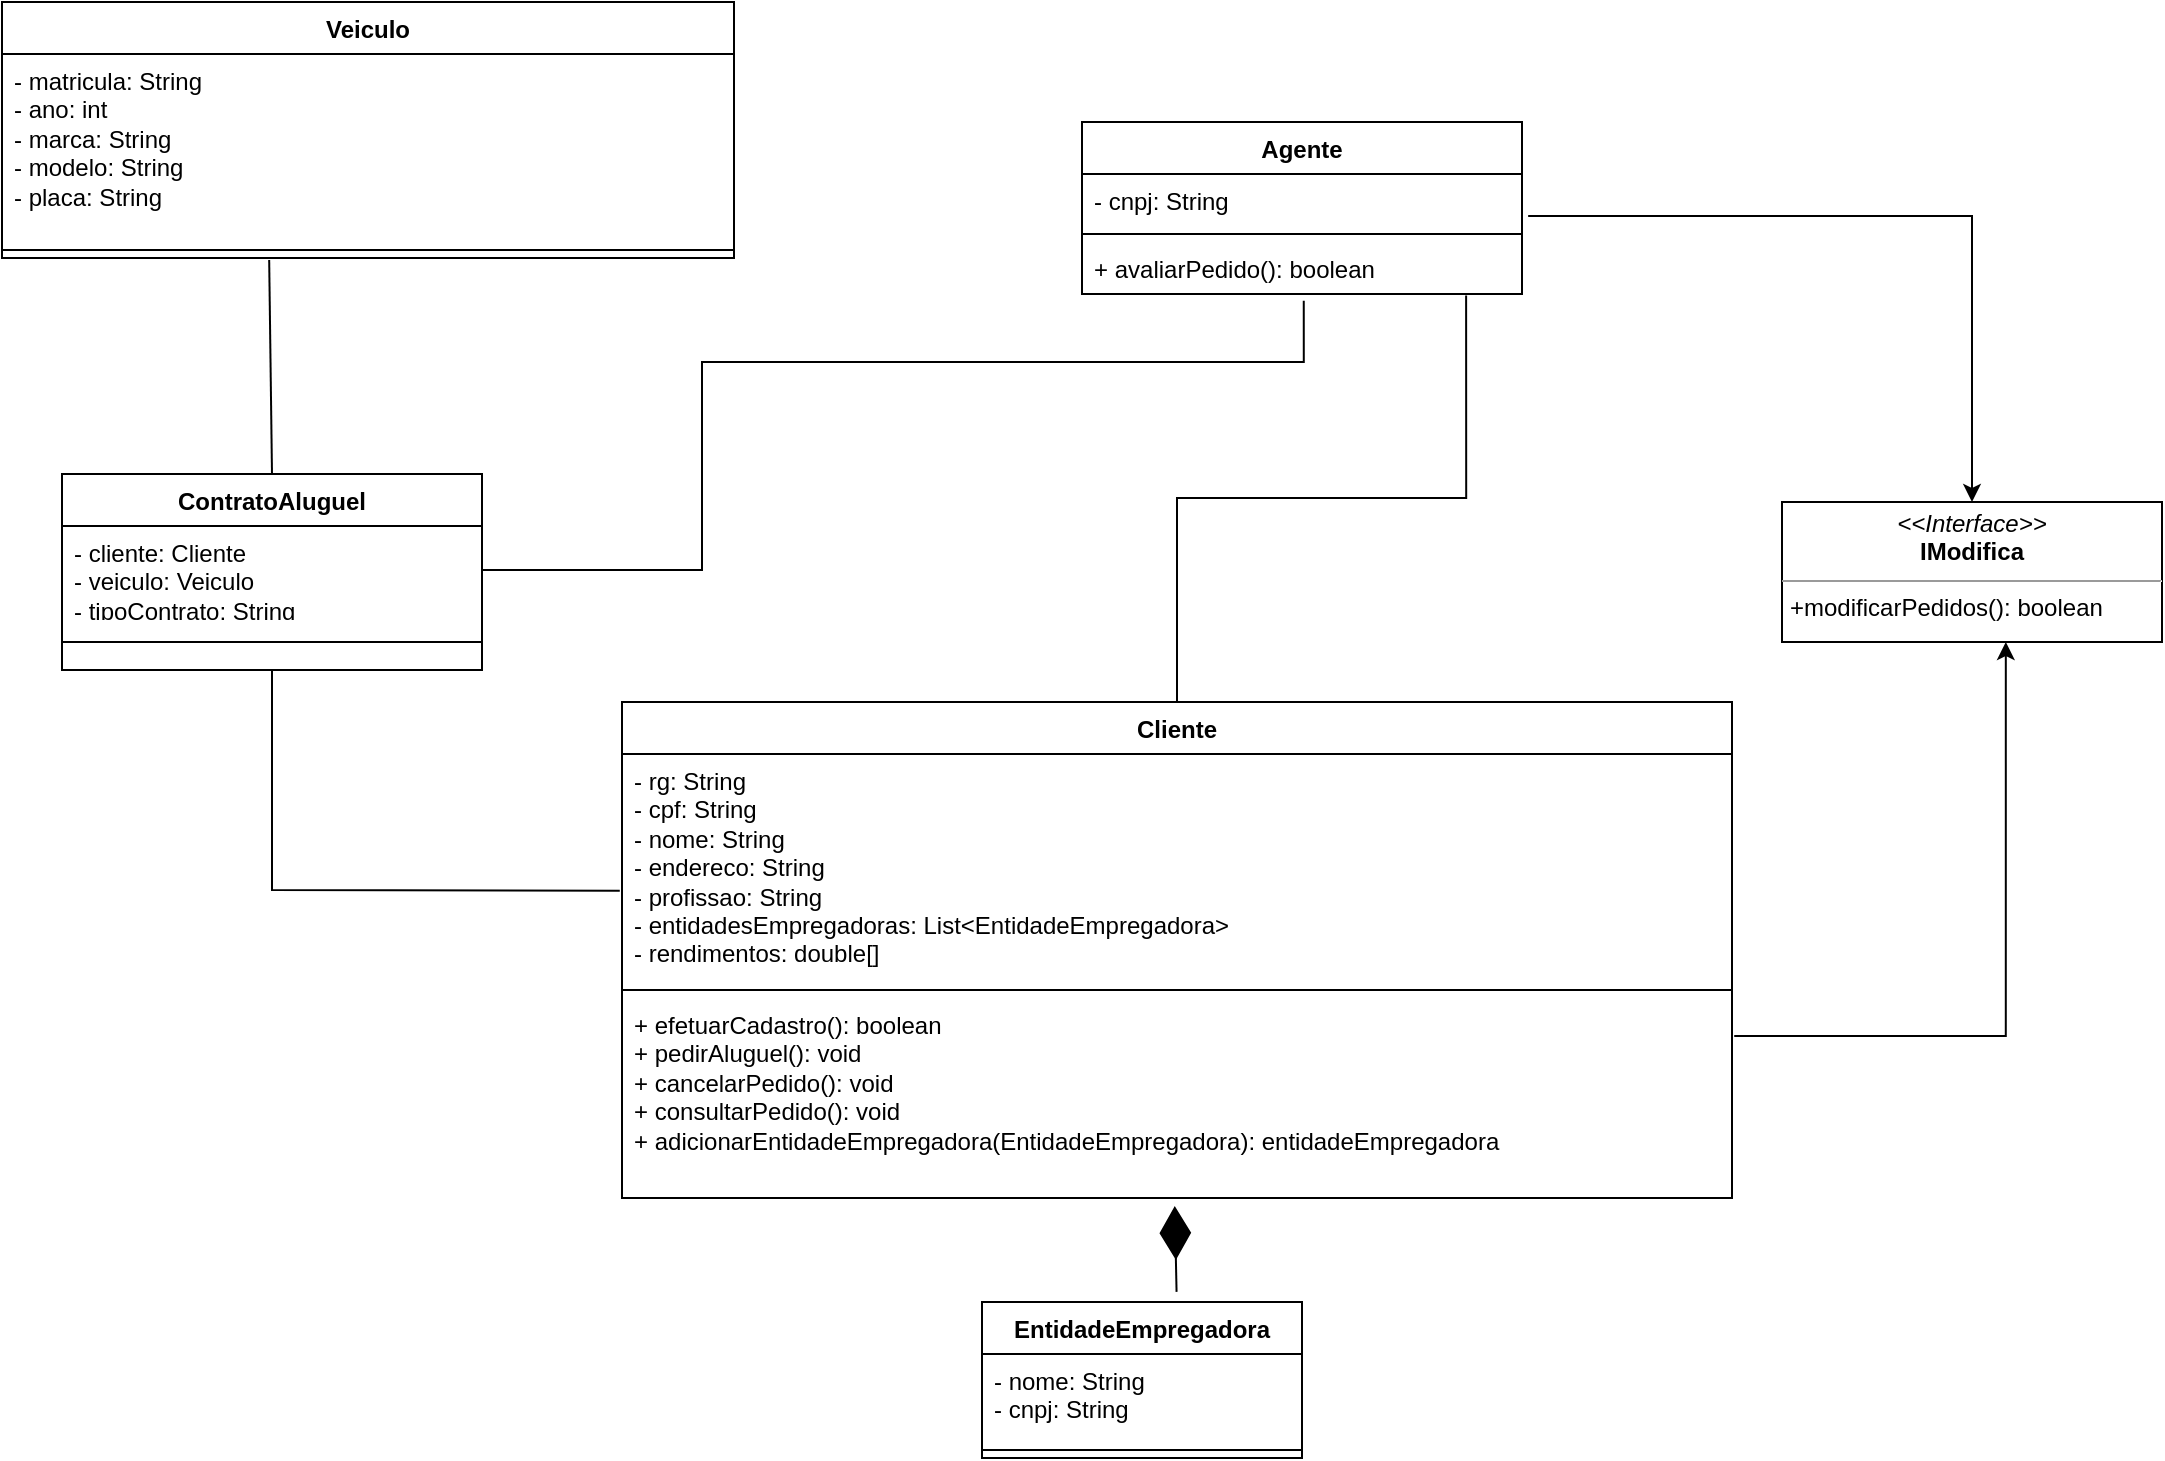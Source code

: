 <mxfile version="21.7.4" type="device">
  <diagram id="C5RBs43oDa-KdzZeNtuy" name="Page-1">
    <mxGraphModel dx="2138" dy="718" grid="1" gridSize="10" guides="1" tooltips="1" connect="1" arrows="1" fold="1" page="1" pageScale="1" pageWidth="827" pageHeight="1169" math="0" shadow="0">
      <root>
        <mxCell id="WIyWlLk6GJQsqaUBKTNV-0" />
        <mxCell id="WIyWlLk6GJQsqaUBKTNV-1" parent="WIyWlLk6GJQsqaUBKTNV-0" />
        <mxCell id="5C9xTrscQxAESrCp_Ek5-8" style="edgeStyle=orthogonalEdgeStyle;rounded=0;orthogonalLoop=1;jettySize=auto;html=1;entryX=0.589;entryY=1;entryDx=0;entryDy=0;exitX=1.002;exitY=0.19;exitDx=0;exitDy=0;exitPerimeter=0;entryPerimeter=0;" parent="WIyWlLk6GJQsqaUBKTNV-1" source="5C9xTrscQxAESrCp_Ek5-7" target="2ptb13SN9jdreT7rThBw-3" edge="1">
          <mxGeometry relative="1" as="geometry">
            <mxPoint x="267.92" y="178.56" as="targetPoint" />
            <Array as="points">
              <mxPoint x="712" y="537" />
            </Array>
          </mxGeometry>
        </mxCell>
        <mxCell id="2ptb13SN9jdreT7rThBw-5" style="edgeStyle=orthogonalEdgeStyle;rounded=0;orthogonalLoop=1;jettySize=auto;html=1;entryX=0.873;entryY=1.027;entryDx=0;entryDy=0;entryPerimeter=0;endArrow=none;endFill=0;endSize=16;" edge="1" parent="WIyWlLk6GJQsqaUBKTNV-1" source="5C9xTrscQxAESrCp_Ek5-4" target="5C9xTrscQxAESrCp_Ek5-12">
          <mxGeometry relative="1" as="geometry" />
        </mxCell>
        <mxCell id="5C9xTrscQxAESrCp_Ek5-4" value="Cliente" style="swimlane;fontStyle=1;align=center;verticalAlign=top;childLayout=stackLayout;horizontal=1;startSize=26;horizontalStack=0;resizeParent=1;resizeParentMax=0;resizeLast=0;collapsible=1;marginBottom=0;whiteSpace=wrap;html=1;" parent="WIyWlLk6GJQsqaUBKTNV-1" vertex="1">
          <mxGeometry x="20" y="370" width="555" height="248" as="geometry" />
        </mxCell>
        <mxCell id="5C9xTrscQxAESrCp_Ek5-5" value="- rg: String&lt;br style=&quot;border-color: var(--border-color);&quot;&gt;- cpf: String&lt;br style=&quot;border-color: var(--border-color);&quot;&gt;- nome: String&lt;br style=&quot;border-color: var(--border-color);&quot;&gt;- endereco: String&lt;br&gt;- profissao: String&lt;br&gt;- entidadesEmpregadoras: List&amp;lt;EntidadeEmpregadora&amp;gt;&lt;br&gt;- rendimentos: double[]" style="text;strokeColor=none;fillColor=none;align=left;verticalAlign=top;spacingLeft=4;spacingRight=4;overflow=hidden;rotatable=0;points=[[0,0.5],[1,0.5]];portConstraint=eastwest;whiteSpace=wrap;html=1;" parent="5C9xTrscQxAESrCp_Ek5-4" vertex="1">
          <mxGeometry y="26" width="555" height="114" as="geometry" />
        </mxCell>
        <mxCell id="5C9xTrscQxAESrCp_Ek5-6" value="" style="line;strokeWidth=1;fillColor=none;align=left;verticalAlign=middle;spacingTop=-1;spacingLeft=3;spacingRight=3;rotatable=0;labelPosition=right;points=[];portConstraint=eastwest;strokeColor=inherit;" parent="5C9xTrscQxAESrCp_Ek5-4" vertex="1">
          <mxGeometry y="140" width="555" height="8" as="geometry" />
        </mxCell>
        <mxCell id="5C9xTrscQxAESrCp_Ek5-7" value="+ efetuarCadastro(): boolean&lt;br&gt;+ pedirAluguel(): void&lt;br&gt;+ cancelarPedido(): void&lt;br&gt;+ consultarPedido(): void&lt;br&gt;+ adicionarEntidadeEmpregadora(EntidadeEmpregadora): entidadeEmpregadora" style="text;strokeColor=none;fillColor=none;align=left;verticalAlign=top;spacingLeft=4;spacingRight=4;overflow=hidden;rotatable=0;points=[[0,0.5],[1,0.5]];portConstraint=eastwest;whiteSpace=wrap;html=1;" parent="5C9xTrscQxAESrCp_Ek5-4" vertex="1">
          <mxGeometry y="148" width="555" height="100" as="geometry" />
        </mxCell>
        <mxCell id="2ptb13SN9jdreT7rThBw-4" style="edgeStyle=orthogonalEdgeStyle;rounded=0;orthogonalLoop=1;jettySize=auto;html=1;endArrow=none;endFill=0;endSize=18;exitX=0.504;exitY=1.131;exitDx=0;exitDy=0;exitPerimeter=0;entryX=1;entryY=0.5;entryDx=0;entryDy=0;" edge="1" parent="WIyWlLk6GJQsqaUBKTNV-1" source="5C9xTrscQxAESrCp_Ek5-12" target="5C9xTrscQxAESrCp_Ek5-24">
          <mxGeometry relative="1" as="geometry">
            <mxPoint x="90" y="340" as="targetPoint" />
            <Array as="points">
              <mxPoint x="361" y="200" />
              <mxPoint x="60" y="200" />
              <mxPoint x="60" y="304" />
            </Array>
          </mxGeometry>
        </mxCell>
        <mxCell id="5C9xTrscQxAESrCp_Ek5-9" value="Agente" style="swimlane;fontStyle=1;align=center;verticalAlign=top;childLayout=stackLayout;horizontal=1;startSize=26;horizontalStack=0;resizeParent=1;resizeParentMax=0;resizeLast=0;collapsible=1;marginBottom=0;whiteSpace=wrap;html=1;" parent="WIyWlLk6GJQsqaUBKTNV-1" vertex="1">
          <mxGeometry x="250" y="80" width="220" height="86" as="geometry" />
        </mxCell>
        <mxCell id="5C9xTrscQxAESrCp_Ek5-10" value="- cnpj: String" style="text;strokeColor=none;fillColor=none;align=left;verticalAlign=top;spacingLeft=4;spacingRight=4;overflow=hidden;rotatable=0;points=[[0,0.5],[1,0.5]];portConstraint=eastwest;whiteSpace=wrap;html=1;" parent="5C9xTrscQxAESrCp_Ek5-9" vertex="1">
          <mxGeometry y="26" width="220" height="26" as="geometry" />
        </mxCell>
        <mxCell id="5C9xTrscQxAESrCp_Ek5-11" value="" style="line;strokeWidth=1;fillColor=none;align=left;verticalAlign=middle;spacingTop=-1;spacingLeft=3;spacingRight=3;rotatable=0;labelPosition=right;points=[];portConstraint=eastwest;strokeColor=inherit;" parent="5C9xTrscQxAESrCp_Ek5-9" vertex="1">
          <mxGeometry y="52" width="220" height="8" as="geometry" />
        </mxCell>
        <mxCell id="5C9xTrscQxAESrCp_Ek5-12" value="+ avaliarPedido(): boolean" style="text;strokeColor=none;fillColor=none;align=left;verticalAlign=top;spacingLeft=4;spacingRight=4;overflow=hidden;rotatable=0;points=[[0,0.5],[1,0.5]];portConstraint=eastwest;whiteSpace=wrap;html=1;" parent="5C9xTrscQxAESrCp_Ek5-9" vertex="1">
          <mxGeometry y="60" width="220" height="26" as="geometry" />
        </mxCell>
        <mxCell id="5C9xTrscQxAESrCp_Ek5-13" style="edgeStyle=orthogonalEdgeStyle;rounded=0;orthogonalLoop=1;jettySize=auto;html=1;exitX=1.014;exitY=0.808;exitDx=0;exitDy=0;exitPerimeter=0;" parent="WIyWlLk6GJQsqaUBKTNV-1" source="5C9xTrscQxAESrCp_Ek5-10" target="2ptb13SN9jdreT7rThBw-3" edge="1">
          <mxGeometry relative="1" as="geometry">
            <mxPoint x="480" y="230" as="sourcePoint" />
            <mxPoint x="722.5" y="253.01" as="targetPoint" />
            <Array as="points">
              <mxPoint x="695" y="127" />
            </Array>
          </mxGeometry>
        </mxCell>
        <mxCell id="5C9xTrscQxAESrCp_Ek5-14" value="EntidadeEmpregadora" style="swimlane;fontStyle=1;align=center;verticalAlign=top;childLayout=stackLayout;horizontal=1;startSize=26;horizontalStack=0;resizeParent=1;resizeParentMax=0;resizeLast=0;collapsible=1;marginBottom=0;whiteSpace=wrap;html=1;" parent="WIyWlLk6GJQsqaUBKTNV-1" vertex="1">
          <mxGeometry x="200" y="670" width="160" height="78" as="geometry" />
        </mxCell>
        <mxCell id="5C9xTrscQxAESrCp_Ek5-15" value="- nome: String&lt;br&gt;- cnpj: String" style="text;strokeColor=none;fillColor=none;align=left;verticalAlign=top;spacingLeft=4;spacingRight=4;overflow=hidden;rotatable=0;points=[[0,0.5],[1,0.5]];portConstraint=eastwest;whiteSpace=wrap;html=1;" parent="5C9xTrscQxAESrCp_Ek5-14" vertex="1">
          <mxGeometry y="26" width="160" height="44" as="geometry" />
        </mxCell>
        <mxCell id="5C9xTrscQxAESrCp_Ek5-16" value="" style="line;strokeWidth=1;fillColor=none;align=left;verticalAlign=middle;spacingTop=-1;spacingLeft=3;spacingRight=3;rotatable=0;labelPosition=right;points=[];portConstraint=eastwest;strokeColor=inherit;" parent="5C9xTrscQxAESrCp_Ek5-14" vertex="1">
          <mxGeometry y="70" width="160" height="8" as="geometry" />
        </mxCell>
        <mxCell id="5C9xTrscQxAESrCp_Ek5-19" value="Veiculo" style="swimlane;fontStyle=1;align=center;verticalAlign=top;childLayout=stackLayout;horizontal=1;startSize=26;horizontalStack=0;resizeParent=1;resizeParentMax=0;resizeLast=0;collapsible=1;marginBottom=0;whiteSpace=wrap;html=1;" parent="WIyWlLk6GJQsqaUBKTNV-1" vertex="1">
          <mxGeometry x="-290" y="20" width="366" height="128" as="geometry" />
        </mxCell>
        <mxCell id="5C9xTrscQxAESrCp_Ek5-20" value="- matricula: String&lt;br&gt;- ano: int&lt;br&gt;- marca: String&lt;br&gt;- modelo: String&lt;br&gt;- placa: String" style="text;strokeColor=none;fillColor=none;align=left;verticalAlign=top;spacingLeft=4;spacingRight=4;overflow=hidden;rotatable=0;points=[[0,0.5],[1,0.5]];portConstraint=eastwest;whiteSpace=wrap;html=1;" parent="5C9xTrscQxAESrCp_Ek5-19" vertex="1">
          <mxGeometry y="26" width="366" height="94" as="geometry" />
        </mxCell>
        <mxCell id="5C9xTrscQxAESrCp_Ek5-21" value="" style="line;strokeWidth=1;fillColor=none;align=left;verticalAlign=middle;spacingTop=-1;spacingLeft=3;spacingRight=3;rotatable=0;labelPosition=right;points=[];portConstraint=eastwest;strokeColor=inherit;" parent="5C9xTrscQxAESrCp_Ek5-19" vertex="1">
          <mxGeometry y="120" width="366" height="8" as="geometry" />
        </mxCell>
        <mxCell id="5C9xTrscQxAESrCp_Ek5-23" value="ContratoAluguel" style="swimlane;fontStyle=1;align=center;verticalAlign=top;childLayout=stackLayout;horizontal=1;startSize=26;horizontalStack=0;resizeParent=1;resizeParentMax=0;resizeLast=0;collapsible=1;marginBottom=0;whiteSpace=wrap;html=1;" parent="WIyWlLk6GJQsqaUBKTNV-1" vertex="1">
          <mxGeometry x="-260" y="256" width="210" height="98" as="geometry" />
        </mxCell>
        <mxCell id="5C9xTrscQxAESrCp_Ek5-24" value="- cliente: Cliente&lt;br&gt;- veiculo: Veiculo&lt;br&gt;- tipoContrato: String" style="text;strokeColor=none;fillColor=none;align=left;verticalAlign=top;spacingLeft=4;spacingRight=4;overflow=hidden;rotatable=0;points=[[0,0.5],[1,0.5]];portConstraint=eastwest;whiteSpace=wrap;html=1;" parent="5C9xTrscQxAESrCp_Ek5-23" vertex="1">
          <mxGeometry y="26" width="210" height="44" as="geometry" />
        </mxCell>
        <mxCell id="5C9xTrscQxAESrCp_Ek5-25" value="" style="line;strokeWidth=1;fillColor=none;align=left;verticalAlign=middle;spacingTop=-1;spacingLeft=3;spacingRight=3;rotatable=0;labelPosition=right;points=[];portConstraint=eastwest;strokeColor=inherit;" parent="5C9xTrscQxAESrCp_Ek5-23" vertex="1">
          <mxGeometry y="70" width="210" height="28" as="geometry" />
        </mxCell>
        <mxCell id="5C9xTrscQxAESrCp_Ek5-28" value="" style="endArrow=none;endFill=0;endSize=24;html=1;rounded=0;entryX=0.5;entryY=0;entryDx=0;entryDy=0;exitX=0.365;exitY=1.132;exitDx=0;exitDy=0;exitPerimeter=0;" parent="WIyWlLk6GJQsqaUBKTNV-1" source="5C9xTrscQxAESrCp_Ek5-21" target="5C9xTrscQxAESrCp_Ek5-23" edge="1">
          <mxGeometry width="160" relative="1" as="geometry">
            <mxPoint x="-155" y="150" as="sourcePoint" />
            <mxPoint x="50" y="220" as="targetPoint" />
          </mxGeometry>
        </mxCell>
        <mxCell id="5C9xTrscQxAESrCp_Ek5-27" value="" style="endArrow=none;endFill=0;endSize=24;html=1;rounded=0;entryX=0.5;entryY=1;entryDx=0;entryDy=0;exitX=-0.002;exitY=0.6;exitDx=0;exitDy=0;exitPerimeter=0;" parent="WIyWlLk6GJQsqaUBKTNV-1" source="5C9xTrscQxAESrCp_Ek5-5" target="5C9xTrscQxAESrCp_Ek5-23" edge="1">
          <mxGeometry width="160" relative="1" as="geometry">
            <mxPoint x="30" y="464" as="sourcePoint" />
            <mxPoint x="-170" y="360" as="targetPoint" />
            <Array as="points">
              <mxPoint x="-155" y="464" />
            </Array>
          </mxGeometry>
        </mxCell>
        <mxCell id="2ptb13SN9jdreT7rThBw-3" value="&lt;p style=&quot;margin:0px;margin-top:4px;text-align:center;&quot;&gt;&lt;i&gt;&amp;lt;&amp;lt;Interface&amp;gt;&amp;gt;&lt;/i&gt;&lt;br&gt;&lt;b&gt;IModifica&lt;/b&gt;&lt;/p&gt;&lt;hr size=&quot;1&quot;&gt;&lt;p style=&quot;margin:0px;margin-left:4px;&quot;&gt;+modificarPedidos(): boolean&lt;br&gt;&lt;/p&gt;" style="verticalAlign=top;align=left;overflow=fill;fontSize=12;fontFamily=Helvetica;html=1;whiteSpace=wrap;" vertex="1" parent="WIyWlLk6GJQsqaUBKTNV-1">
          <mxGeometry x="600" y="270" width="190" height="70" as="geometry" />
        </mxCell>
        <mxCell id="5C9xTrscQxAESrCp_Ek5-18" value="" style="endArrow=diamondThin;endFill=1;endSize=24;html=1;rounded=0;exitX=0.608;exitY=-0.065;exitDx=0;exitDy=0;exitPerimeter=0;entryX=0.498;entryY=1.04;entryDx=0;entryDy=0;entryPerimeter=0;" parent="WIyWlLk6GJQsqaUBKTNV-1" source="5C9xTrscQxAESrCp_Ek5-14" target="5C9xTrscQxAESrCp_Ek5-7" edge="1">
          <mxGeometry width="160" relative="1" as="geometry">
            <mxPoint x="210" y="500" as="sourcePoint" />
            <mxPoint x="370" y="610" as="targetPoint" />
            <Array as="points" />
          </mxGeometry>
        </mxCell>
      </root>
    </mxGraphModel>
  </diagram>
</mxfile>
